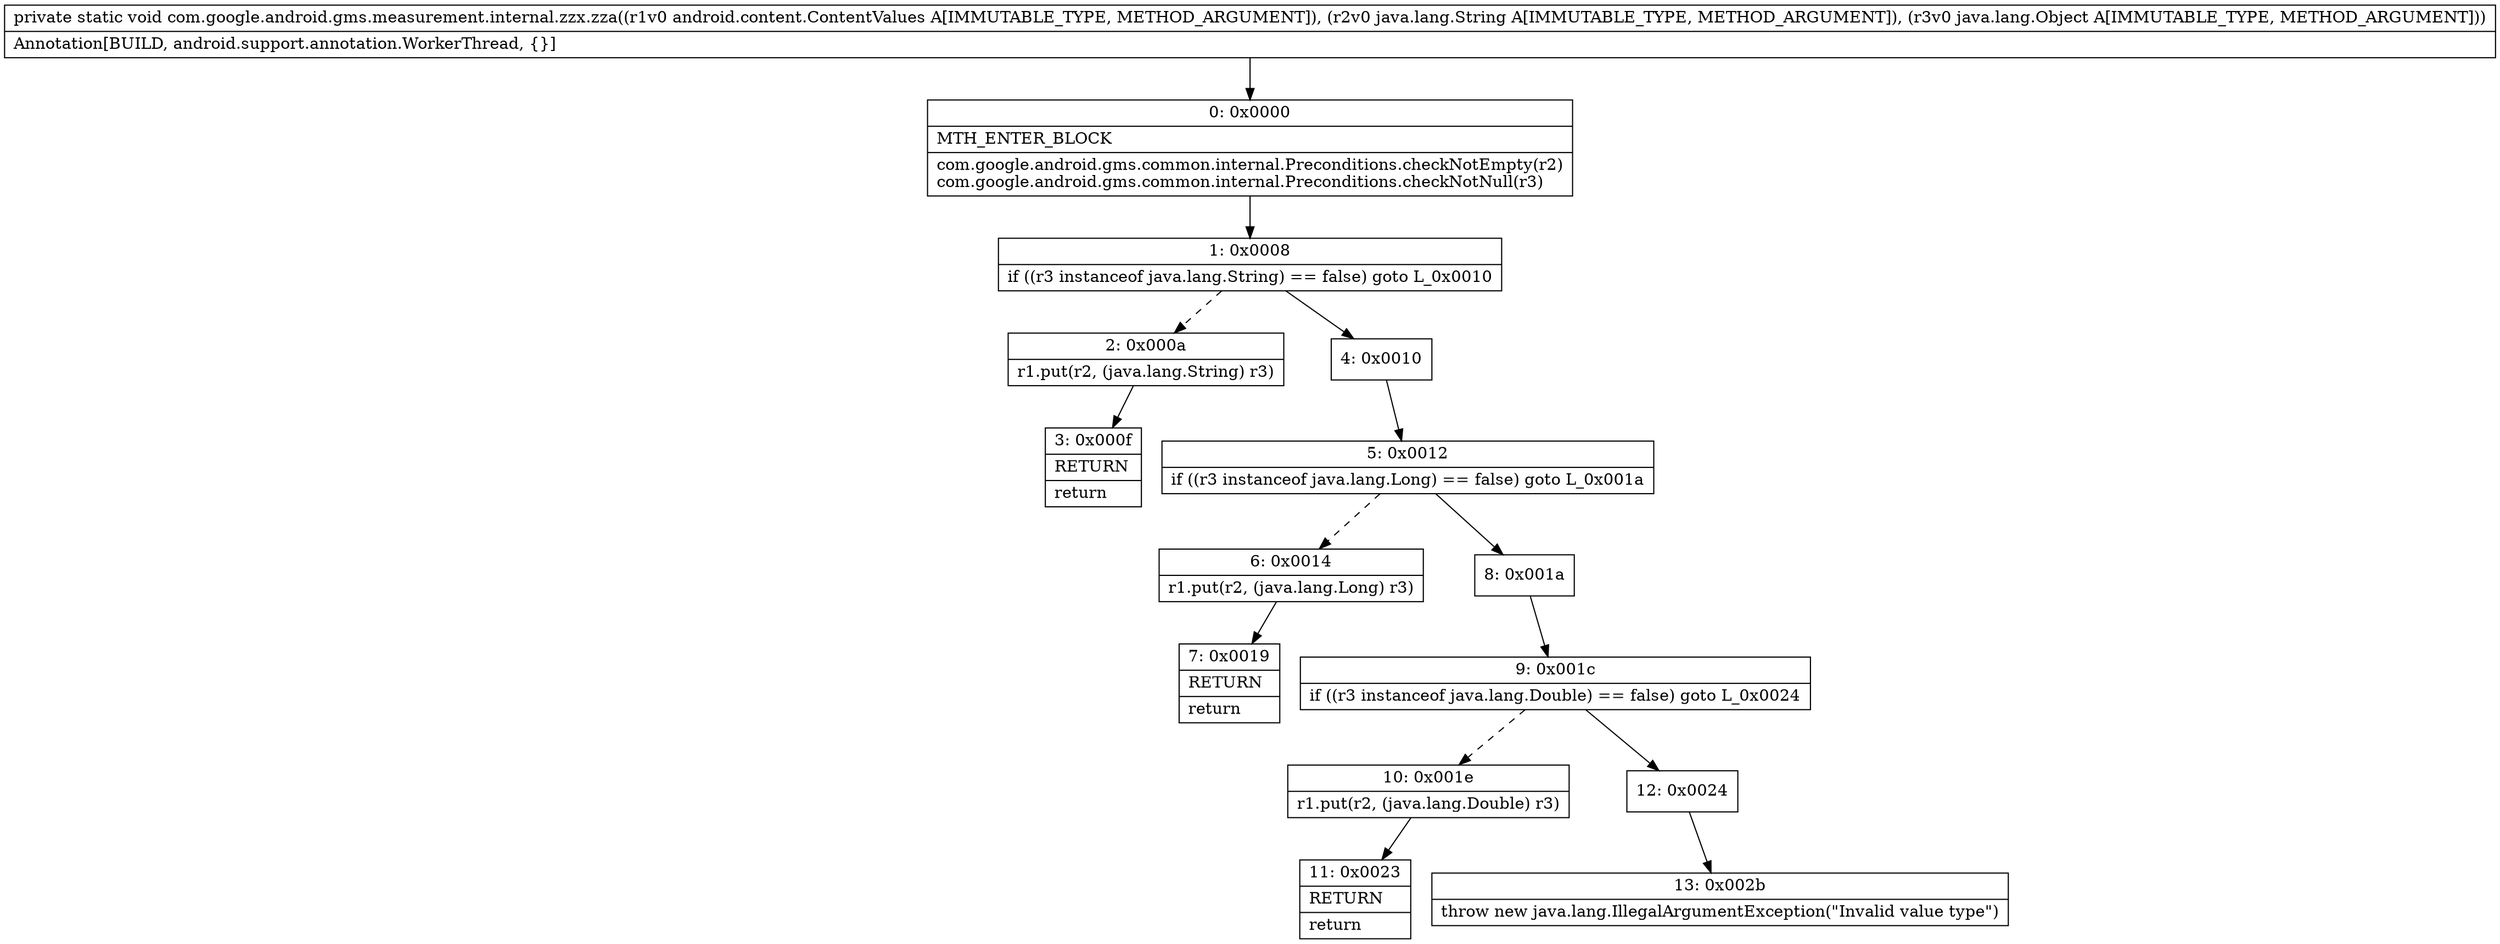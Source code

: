 digraph "CFG forcom.google.android.gms.measurement.internal.zzx.zza(Landroid\/content\/ContentValues;Ljava\/lang\/String;Ljava\/lang\/Object;)V" {
Node_0 [shape=record,label="{0\:\ 0x0000|MTH_ENTER_BLOCK\l|com.google.android.gms.common.internal.Preconditions.checkNotEmpty(r2)\lcom.google.android.gms.common.internal.Preconditions.checkNotNull(r3)\l}"];
Node_1 [shape=record,label="{1\:\ 0x0008|if ((r3 instanceof java.lang.String) == false) goto L_0x0010\l}"];
Node_2 [shape=record,label="{2\:\ 0x000a|r1.put(r2, (java.lang.String) r3)\l}"];
Node_3 [shape=record,label="{3\:\ 0x000f|RETURN\l|return\l}"];
Node_4 [shape=record,label="{4\:\ 0x0010}"];
Node_5 [shape=record,label="{5\:\ 0x0012|if ((r3 instanceof java.lang.Long) == false) goto L_0x001a\l}"];
Node_6 [shape=record,label="{6\:\ 0x0014|r1.put(r2, (java.lang.Long) r3)\l}"];
Node_7 [shape=record,label="{7\:\ 0x0019|RETURN\l|return\l}"];
Node_8 [shape=record,label="{8\:\ 0x001a}"];
Node_9 [shape=record,label="{9\:\ 0x001c|if ((r3 instanceof java.lang.Double) == false) goto L_0x0024\l}"];
Node_10 [shape=record,label="{10\:\ 0x001e|r1.put(r2, (java.lang.Double) r3)\l}"];
Node_11 [shape=record,label="{11\:\ 0x0023|RETURN\l|return\l}"];
Node_12 [shape=record,label="{12\:\ 0x0024}"];
Node_13 [shape=record,label="{13\:\ 0x002b|throw new java.lang.IllegalArgumentException(\"Invalid value type\")\l}"];
MethodNode[shape=record,label="{private static void com.google.android.gms.measurement.internal.zzx.zza((r1v0 android.content.ContentValues A[IMMUTABLE_TYPE, METHOD_ARGUMENT]), (r2v0 java.lang.String A[IMMUTABLE_TYPE, METHOD_ARGUMENT]), (r3v0 java.lang.Object A[IMMUTABLE_TYPE, METHOD_ARGUMENT]))  | Annotation[BUILD, android.support.annotation.WorkerThread, \{\}]\l}"];
MethodNode -> Node_0;
Node_0 -> Node_1;
Node_1 -> Node_2[style=dashed];
Node_1 -> Node_4;
Node_2 -> Node_3;
Node_4 -> Node_5;
Node_5 -> Node_6[style=dashed];
Node_5 -> Node_8;
Node_6 -> Node_7;
Node_8 -> Node_9;
Node_9 -> Node_10[style=dashed];
Node_9 -> Node_12;
Node_10 -> Node_11;
Node_12 -> Node_13;
}

